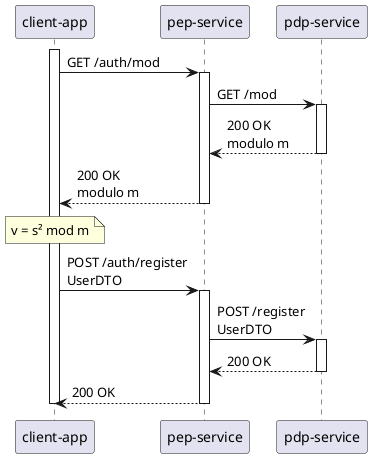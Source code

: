 @startuml
participant "client-app" as client
participant "pep-service" as pep
participant "pdp-service" as pdp

activate client
client -> pep : GET /auth/mod
activate pep
pep -> pdp : GET /mod
activate pdp
pdp --> pep : 200 OK\nmodulo m
deactivate pdp
pep --> client : 200 OK\nmodulo m
deactivate pep

note over client : v = s² mod m

client -> pep : POST /auth/register\nUserDTO
'\n{\n  "username": "alice",\n  "secret": "1234567890"\n}
activate pep
pep -> pdp : POST /register\nUserDTO
activate pdp
pdp --> pep : 200 OK
deactivate pdp
pep --> client : 200 OK
deactivate pep

deactivate client
@enduml
